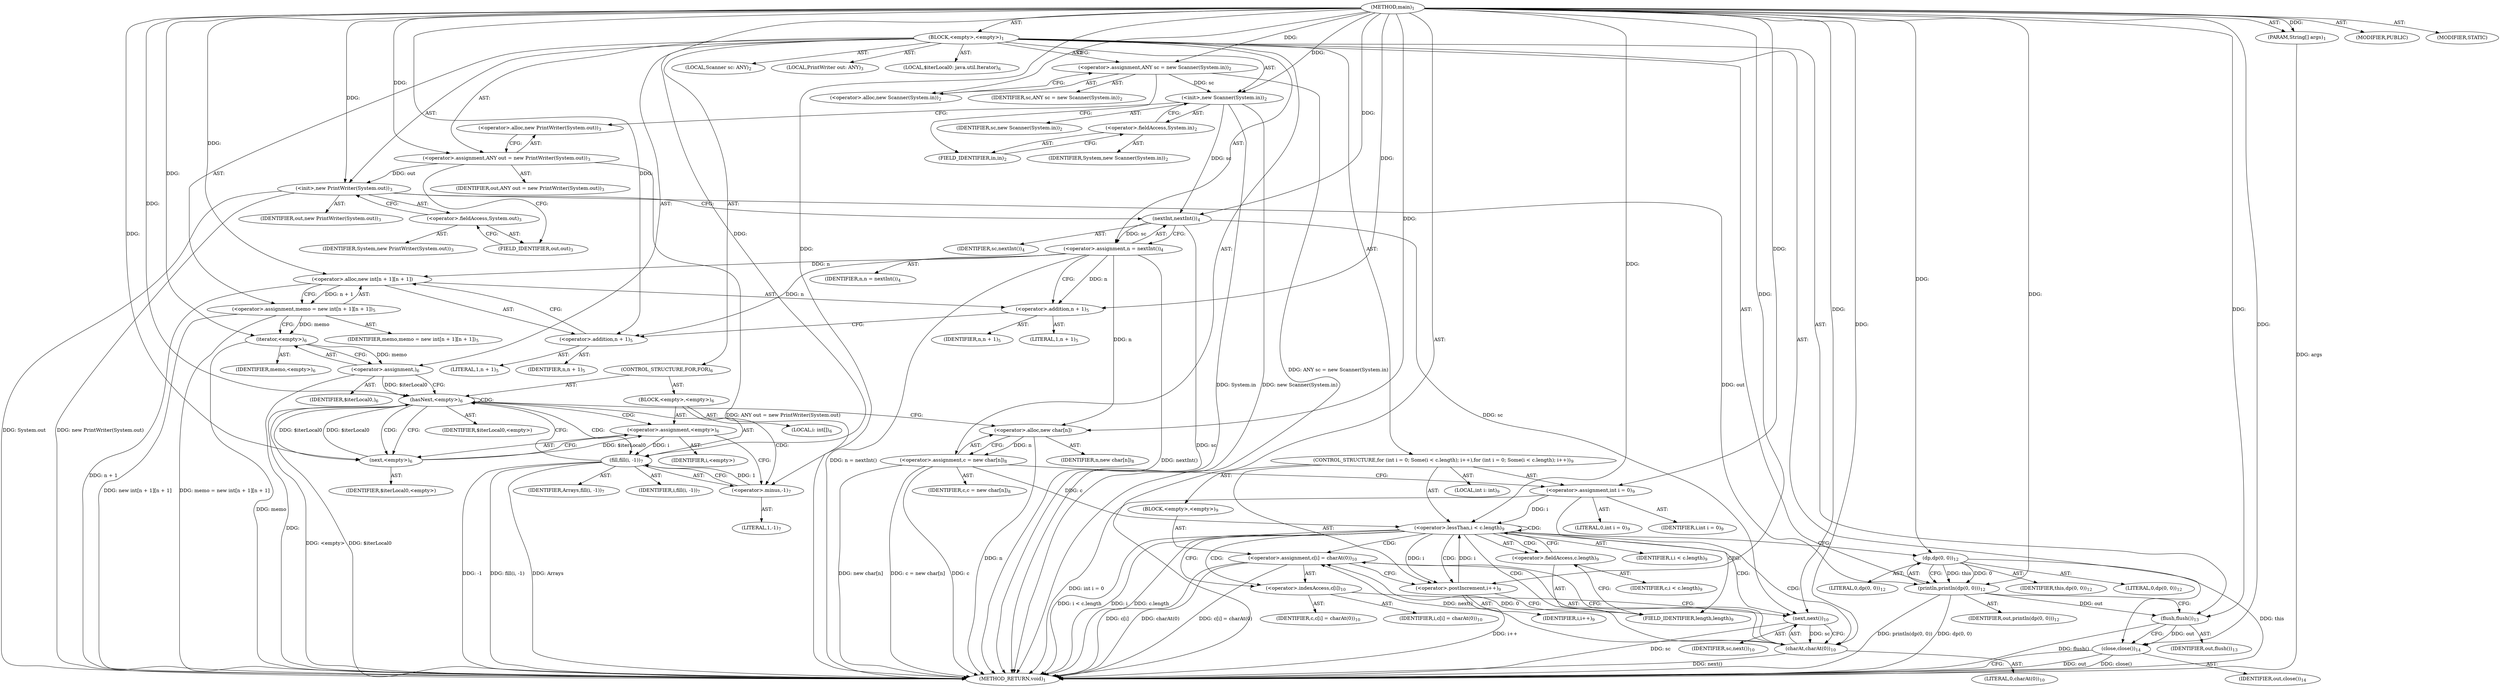 digraph "main" {  
"21" [label = <(METHOD,main)<SUB>1</SUB>> ]
"22" [label = <(PARAM,String[] args)<SUB>1</SUB>> ]
"23" [label = <(BLOCK,&lt;empty&gt;,&lt;empty&gt;)<SUB>1</SUB>> ]
"4" [label = <(LOCAL,Scanner sc: ANY)<SUB>2</SUB>> ]
"24" [label = <(&lt;operator&gt;.assignment,ANY sc = new Scanner(System.in))<SUB>2</SUB>> ]
"25" [label = <(IDENTIFIER,sc,ANY sc = new Scanner(System.in))<SUB>2</SUB>> ]
"26" [label = <(&lt;operator&gt;.alloc,new Scanner(System.in))<SUB>2</SUB>> ]
"27" [label = <(&lt;init&gt;,new Scanner(System.in))<SUB>2</SUB>> ]
"3" [label = <(IDENTIFIER,sc,new Scanner(System.in))<SUB>2</SUB>> ]
"28" [label = <(&lt;operator&gt;.fieldAccess,System.in)<SUB>2</SUB>> ]
"29" [label = <(IDENTIFIER,System,new Scanner(System.in))<SUB>2</SUB>> ]
"30" [label = <(FIELD_IDENTIFIER,in,in)<SUB>2</SUB>> ]
"6" [label = <(LOCAL,PrintWriter out: ANY)<SUB>3</SUB>> ]
"31" [label = <(&lt;operator&gt;.assignment,ANY out = new PrintWriter(System.out))<SUB>3</SUB>> ]
"32" [label = <(IDENTIFIER,out,ANY out = new PrintWriter(System.out))<SUB>3</SUB>> ]
"33" [label = <(&lt;operator&gt;.alloc,new PrintWriter(System.out))<SUB>3</SUB>> ]
"34" [label = <(&lt;init&gt;,new PrintWriter(System.out))<SUB>3</SUB>> ]
"5" [label = <(IDENTIFIER,out,new PrintWriter(System.out))<SUB>3</SUB>> ]
"35" [label = <(&lt;operator&gt;.fieldAccess,System.out)<SUB>3</SUB>> ]
"36" [label = <(IDENTIFIER,System,new PrintWriter(System.out))<SUB>3</SUB>> ]
"37" [label = <(FIELD_IDENTIFIER,out,out)<SUB>3</SUB>> ]
"38" [label = <(&lt;operator&gt;.assignment,n = nextInt())<SUB>4</SUB>> ]
"39" [label = <(IDENTIFIER,n,n = nextInt())<SUB>4</SUB>> ]
"40" [label = <(nextInt,nextInt())<SUB>4</SUB>> ]
"41" [label = <(IDENTIFIER,sc,nextInt())<SUB>4</SUB>> ]
"42" [label = <(&lt;operator&gt;.assignment,memo = new int[n + 1][n + 1])<SUB>5</SUB>> ]
"43" [label = <(IDENTIFIER,memo,memo = new int[n + 1][n + 1])<SUB>5</SUB>> ]
"44" [label = <(&lt;operator&gt;.alloc,new int[n + 1][n + 1])> ]
"45" [label = <(&lt;operator&gt;.addition,n + 1)<SUB>5</SUB>> ]
"46" [label = <(IDENTIFIER,n,n + 1)<SUB>5</SUB>> ]
"47" [label = <(LITERAL,1,n + 1)<SUB>5</SUB>> ]
"48" [label = <(&lt;operator&gt;.addition,n + 1)<SUB>5</SUB>> ]
"49" [label = <(IDENTIFIER,n,n + 1)<SUB>5</SUB>> ]
"50" [label = <(LITERAL,1,n + 1)<SUB>5</SUB>> ]
"51" [label = <(LOCAL,$iterLocal0: java.util.Iterator)<SUB>6</SUB>> ]
"52" [label = <(&lt;operator&gt;.assignment,)<SUB>6</SUB>> ]
"53" [label = <(IDENTIFIER,$iterLocal0,)<SUB>6</SUB>> ]
"54" [label = <(iterator,&lt;empty&gt;)<SUB>6</SUB>> ]
"55" [label = <(IDENTIFIER,memo,&lt;empty&gt;)<SUB>6</SUB>> ]
"56" [label = <(CONTROL_STRUCTURE,FOR,FOR)<SUB>6</SUB>> ]
"57" [label = <(hasNext,&lt;empty&gt;)<SUB>6</SUB>> ]
"58" [label = <(IDENTIFIER,$iterLocal0,&lt;empty&gt;)> ]
"59" [label = <(BLOCK,&lt;empty&gt;,&lt;empty&gt;)<SUB>6</SUB>> ]
"60" [label = <(LOCAL,i: int[])<SUB>6</SUB>> ]
"61" [label = <(&lt;operator&gt;.assignment,&lt;empty&gt;)<SUB>6</SUB>> ]
"62" [label = <(IDENTIFIER,i,&lt;empty&gt;)> ]
"63" [label = <(next,&lt;empty&gt;)<SUB>6</SUB>> ]
"64" [label = <(IDENTIFIER,$iterLocal0,&lt;empty&gt;)> ]
"65" [label = <(fill,fill(i, -1))<SUB>7</SUB>> ]
"66" [label = <(IDENTIFIER,Arrays,fill(i, -1))<SUB>7</SUB>> ]
"67" [label = <(IDENTIFIER,i,fill(i, -1))<SUB>7</SUB>> ]
"68" [label = <(&lt;operator&gt;.minus,-1)<SUB>7</SUB>> ]
"69" [label = <(LITERAL,1,-1)<SUB>7</SUB>> ]
"70" [label = <(&lt;operator&gt;.assignment,c = new char[n])<SUB>8</SUB>> ]
"71" [label = <(IDENTIFIER,c,c = new char[n])<SUB>8</SUB>> ]
"72" [label = <(&lt;operator&gt;.alloc,new char[n])> ]
"73" [label = <(IDENTIFIER,n,new char[n])<SUB>8</SUB>> ]
"74" [label = <(CONTROL_STRUCTURE,for (int i = 0; Some(i &lt; c.length); i++),for (int i = 0; Some(i &lt; c.length); i++))<SUB>9</SUB>> ]
"75" [label = <(LOCAL,int i: int)<SUB>9</SUB>> ]
"76" [label = <(&lt;operator&gt;.assignment,int i = 0)<SUB>9</SUB>> ]
"77" [label = <(IDENTIFIER,i,int i = 0)<SUB>9</SUB>> ]
"78" [label = <(LITERAL,0,int i = 0)<SUB>9</SUB>> ]
"79" [label = <(&lt;operator&gt;.lessThan,i &lt; c.length)<SUB>9</SUB>> ]
"80" [label = <(IDENTIFIER,i,i &lt; c.length)<SUB>9</SUB>> ]
"81" [label = <(&lt;operator&gt;.fieldAccess,c.length)<SUB>9</SUB>> ]
"82" [label = <(IDENTIFIER,c,i &lt; c.length)<SUB>9</SUB>> ]
"83" [label = <(FIELD_IDENTIFIER,length,length)<SUB>9</SUB>> ]
"84" [label = <(&lt;operator&gt;.postIncrement,i++)<SUB>9</SUB>> ]
"85" [label = <(IDENTIFIER,i,i++)<SUB>9</SUB>> ]
"86" [label = <(BLOCK,&lt;empty&gt;,&lt;empty&gt;)<SUB>9</SUB>> ]
"87" [label = <(&lt;operator&gt;.assignment,c[i] = charAt(0))<SUB>10</SUB>> ]
"88" [label = <(&lt;operator&gt;.indexAccess,c[i])<SUB>10</SUB>> ]
"89" [label = <(IDENTIFIER,c,c[i] = charAt(0))<SUB>10</SUB>> ]
"90" [label = <(IDENTIFIER,i,c[i] = charAt(0))<SUB>10</SUB>> ]
"91" [label = <(charAt,charAt(0))<SUB>10</SUB>> ]
"92" [label = <(next,next())<SUB>10</SUB>> ]
"93" [label = <(IDENTIFIER,sc,next())<SUB>10</SUB>> ]
"94" [label = <(LITERAL,0,charAt(0))<SUB>10</SUB>> ]
"95" [label = <(println,println(dp(0, 0)))<SUB>12</SUB>> ]
"96" [label = <(IDENTIFIER,out,println(dp(0, 0)))<SUB>12</SUB>> ]
"97" [label = <(dp,dp(0, 0))<SUB>12</SUB>> ]
"98" [label = <(IDENTIFIER,this,dp(0, 0))<SUB>12</SUB>> ]
"99" [label = <(LITERAL,0,dp(0, 0))<SUB>12</SUB>> ]
"100" [label = <(LITERAL,0,dp(0, 0))<SUB>12</SUB>> ]
"101" [label = <(flush,flush())<SUB>13</SUB>> ]
"102" [label = <(IDENTIFIER,out,flush())<SUB>13</SUB>> ]
"103" [label = <(close,close())<SUB>14</SUB>> ]
"104" [label = <(IDENTIFIER,out,close())<SUB>14</SUB>> ]
"105" [label = <(MODIFIER,PUBLIC)> ]
"106" [label = <(MODIFIER,STATIC)> ]
"107" [label = <(METHOD_RETURN,void)<SUB>1</SUB>> ]
  "21" -> "22"  [ label = "AST: "] 
  "21" -> "23"  [ label = "AST: "] 
  "21" -> "105"  [ label = "AST: "] 
  "21" -> "106"  [ label = "AST: "] 
  "21" -> "107"  [ label = "AST: "] 
  "23" -> "4"  [ label = "AST: "] 
  "23" -> "24"  [ label = "AST: "] 
  "23" -> "27"  [ label = "AST: "] 
  "23" -> "6"  [ label = "AST: "] 
  "23" -> "31"  [ label = "AST: "] 
  "23" -> "34"  [ label = "AST: "] 
  "23" -> "38"  [ label = "AST: "] 
  "23" -> "42"  [ label = "AST: "] 
  "23" -> "51"  [ label = "AST: "] 
  "23" -> "52"  [ label = "AST: "] 
  "23" -> "56"  [ label = "AST: "] 
  "23" -> "70"  [ label = "AST: "] 
  "23" -> "74"  [ label = "AST: "] 
  "23" -> "95"  [ label = "AST: "] 
  "23" -> "101"  [ label = "AST: "] 
  "23" -> "103"  [ label = "AST: "] 
  "24" -> "25"  [ label = "AST: "] 
  "24" -> "26"  [ label = "AST: "] 
  "27" -> "3"  [ label = "AST: "] 
  "27" -> "28"  [ label = "AST: "] 
  "28" -> "29"  [ label = "AST: "] 
  "28" -> "30"  [ label = "AST: "] 
  "31" -> "32"  [ label = "AST: "] 
  "31" -> "33"  [ label = "AST: "] 
  "34" -> "5"  [ label = "AST: "] 
  "34" -> "35"  [ label = "AST: "] 
  "35" -> "36"  [ label = "AST: "] 
  "35" -> "37"  [ label = "AST: "] 
  "38" -> "39"  [ label = "AST: "] 
  "38" -> "40"  [ label = "AST: "] 
  "40" -> "41"  [ label = "AST: "] 
  "42" -> "43"  [ label = "AST: "] 
  "42" -> "44"  [ label = "AST: "] 
  "44" -> "45"  [ label = "AST: "] 
  "44" -> "48"  [ label = "AST: "] 
  "45" -> "46"  [ label = "AST: "] 
  "45" -> "47"  [ label = "AST: "] 
  "48" -> "49"  [ label = "AST: "] 
  "48" -> "50"  [ label = "AST: "] 
  "52" -> "53"  [ label = "AST: "] 
  "52" -> "54"  [ label = "AST: "] 
  "54" -> "55"  [ label = "AST: "] 
  "56" -> "57"  [ label = "AST: "] 
  "56" -> "59"  [ label = "AST: "] 
  "57" -> "58"  [ label = "AST: "] 
  "59" -> "60"  [ label = "AST: "] 
  "59" -> "61"  [ label = "AST: "] 
  "59" -> "65"  [ label = "AST: "] 
  "61" -> "62"  [ label = "AST: "] 
  "61" -> "63"  [ label = "AST: "] 
  "63" -> "64"  [ label = "AST: "] 
  "65" -> "66"  [ label = "AST: "] 
  "65" -> "67"  [ label = "AST: "] 
  "65" -> "68"  [ label = "AST: "] 
  "68" -> "69"  [ label = "AST: "] 
  "70" -> "71"  [ label = "AST: "] 
  "70" -> "72"  [ label = "AST: "] 
  "72" -> "73"  [ label = "AST: "] 
  "74" -> "75"  [ label = "AST: "] 
  "74" -> "76"  [ label = "AST: "] 
  "74" -> "79"  [ label = "AST: "] 
  "74" -> "84"  [ label = "AST: "] 
  "74" -> "86"  [ label = "AST: "] 
  "76" -> "77"  [ label = "AST: "] 
  "76" -> "78"  [ label = "AST: "] 
  "79" -> "80"  [ label = "AST: "] 
  "79" -> "81"  [ label = "AST: "] 
  "81" -> "82"  [ label = "AST: "] 
  "81" -> "83"  [ label = "AST: "] 
  "84" -> "85"  [ label = "AST: "] 
  "86" -> "87"  [ label = "AST: "] 
  "87" -> "88"  [ label = "AST: "] 
  "87" -> "91"  [ label = "AST: "] 
  "88" -> "89"  [ label = "AST: "] 
  "88" -> "90"  [ label = "AST: "] 
  "91" -> "92"  [ label = "AST: "] 
  "91" -> "94"  [ label = "AST: "] 
  "92" -> "93"  [ label = "AST: "] 
  "95" -> "96"  [ label = "AST: "] 
  "95" -> "97"  [ label = "AST: "] 
  "97" -> "98"  [ label = "AST: "] 
  "97" -> "99"  [ label = "AST: "] 
  "97" -> "100"  [ label = "AST: "] 
  "101" -> "102"  [ label = "AST: "] 
  "103" -> "104"  [ label = "AST: "] 
  "24" -> "30"  [ label = "CFG: "] 
  "27" -> "33"  [ label = "CFG: "] 
  "31" -> "37"  [ label = "CFG: "] 
  "34" -> "40"  [ label = "CFG: "] 
  "38" -> "45"  [ label = "CFG: "] 
  "42" -> "54"  [ label = "CFG: "] 
  "52" -> "57"  [ label = "CFG: "] 
  "70" -> "76"  [ label = "CFG: "] 
  "95" -> "101"  [ label = "CFG: "] 
  "101" -> "103"  [ label = "CFG: "] 
  "103" -> "107"  [ label = "CFG: "] 
  "26" -> "24"  [ label = "CFG: "] 
  "28" -> "27"  [ label = "CFG: "] 
  "33" -> "31"  [ label = "CFG: "] 
  "35" -> "34"  [ label = "CFG: "] 
  "40" -> "38"  [ label = "CFG: "] 
  "44" -> "42"  [ label = "CFG: "] 
  "54" -> "52"  [ label = "CFG: "] 
  "57" -> "63"  [ label = "CFG: "] 
  "57" -> "72"  [ label = "CFG: "] 
  "72" -> "70"  [ label = "CFG: "] 
  "76" -> "83"  [ label = "CFG: "] 
  "79" -> "88"  [ label = "CFG: "] 
  "79" -> "97"  [ label = "CFG: "] 
  "84" -> "83"  [ label = "CFG: "] 
  "97" -> "95"  [ label = "CFG: "] 
  "30" -> "28"  [ label = "CFG: "] 
  "37" -> "35"  [ label = "CFG: "] 
  "45" -> "48"  [ label = "CFG: "] 
  "48" -> "44"  [ label = "CFG: "] 
  "61" -> "68"  [ label = "CFG: "] 
  "65" -> "57"  [ label = "CFG: "] 
  "81" -> "79"  [ label = "CFG: "] 
  "87" -> "84"  [ label = "CFG: "] 
  "63" -> "61"  [ label = "CFG: "] 
  "68" -> "65"  [ label = "CFG: "] 
  "83" -> "81"  [ label = "CFG: "] 
  "88" -> "92"  [ label = "CFG: "] 
  "91" -> "87"  [ label = "CFG: "] 
  "92" -> "91"  [ label = "CFG: "] 
  "21" -> "26"  [ label = "CFG: "] 
  "22" -> "107"  [ label = "DDG: args"] 
  "24" -> "107"  [ label = "DDG: ANY sc = new Scanner(System.in)"] 
  "27" -> "107"  [ label = "DDG: System.in"] 
  "27" -> "107"  [ label = "DDG: new Scanner(System.in)"] 
  "31" -> "107"  [ label = "DDG: ANY out = new PrintWriter(System.out)"] 
  "34" -> "107"  [ label = "DDG: System.out"] 
  "34" -> "107"  [ label = "DDG: new PrintWriter(System.out)"] 
  "40" -> "107"  [ label = "DDG: sc"] 
  "38" -> "107"  [ label = "DDG: nextInt()"] 
  "38" -> "107"  [ label = "DDG: n = nextInt()"] 
  "44" -> "107"  [ label = "DDG: n + 1"] 
  "42" -> "107"  [ label = "DDG: new int[n + 1][n + 1]"] 
  "42" -> "107"  [ label = "DDG: memo = new int[n + 1][n + 1]"] 
  "54" -> "107"  [ label = "DDG: memo"] 
  "52" -> "107"  [ label = "DDG: "] 
  "57" -> "107"  [ label = "DDG: $iterLocal0"] 
  "57" -> "107"  [ label = "DDG: &lt;empty&gt;"] 
  "70" -> "107"  [ label = "DDG: c"] 
  "72" -> "107"  [ label = "DDG: n"] 
  "70" -> "107"  [ label = "DDG: new char[n]"] 
  "70" -> "107"  [ label = "DDG: c = new char[n]"] 
  "76" -> "107"  [ label = "DDG: int i = 0"] 
  "79" -> "107"  [ label = "DDG: i"] 
  "79" -> "107"  [ label = "DDG: c.length"] 
  "79" -> "107"  [ label = "DDG: i &lt; c.length"] 
  "95" -> "107"  [ label = "DDG: dp(0, 0)"] 
  "95" -> "107"  [ label = "DDG: println(dp(0, 0))"] 
  "101" -> "107"  [ label = "DDG: flush()"] 
  "103" -> "107"  [ label = "DDG: out"] 
  "103" -> "107"  [ label = "DDG: close()"] 
  "87" -> "107"  [ label = "DDG: c[i]"] 
  "92" -> "107"  [ label = "DDG: sc"] 
  "91" -> "107"  [ label = "DDG: next()"] 
  "87" -> "107"  [ label = "DDG: charAt(0)"] 
  "87" -> "107"  [ label = "DDG: c[i] = charAt(0)"] 
  "84" -> "107"  [ label = "DDG: i++"] 
  "65" -> "107"  [ label = "DDG: -1"] 
  "65" -> "107"  [ label = "DDG: fill(i, -1)"] 
  "65" -> "107"  [ label = "DDG: Arrays"] 
  "97" -> "107"  [ label = "DDG: this"] 
  "21" -> "22"  [ label = "DDG: "] 
  "21" -> "24"  [ label = "DDG: "] 
  "21" -> "31"  [ label = "DDG: "] 
  "40" -> "38"  [ label = "DDG: sc"] 
  "44" -> "42"  [ label = "DDG: n + 1"] 
  "54" -> "52"  [ label = "DDG: memo"] 
  "72" -> "70"  [ label = "DDG: n"] 
  "24" -> "27"  [ label = "DDG: sc"] 
  "21" -> "27"  [ label = "DDG: "] 
  "31" -> "34"  [ label = "DDG: out"] 
  "21" -> "34"  [ label = "DDG: "] 
  "21" -> "76"  [ label = "DDG: "] 
  "34" -> "95"  [ label = "DDG: out"] 
  "21" -> "95"  [ label = "DDG: "] 
  "97" -> "95"  [ label = "DDG: this"] 
  "97" -> "95"  [ label = "DDG: 0"] 
  "95" -> "101"  [ label = "DDG: out"] 
  "21" -> "101"  [ label = "DDG: "] 
  "101" -> "103"  [ label = "DDG: out"] 
  "21" -> "103"  [ label = "DDG: "] 
  "27" -> "40"  [ label = "DDG: sc"] 
  "21" -> "40"  [ label = "DDG: "] 
  "38" -> "44"  [ label = "DDG: n"] 
  "21" -> "44"  [ label = "DDG: "] 
  "42" -> "54"  [ label = "DDG: memo"] 
  "21" -> "54"  [ label = "DDG: "] 
  "52" -> "57"  [ label = "DDG: $iterLocal0"] 
  "63" -> "57"  [ label = "DDG: $iterLocal0"] 
  "21" -> "57"  [ label = "DDG: "] 
  "63" -> "61"  [ label = "DDG: $iterLocal0"] 
  "21" -> "72"  [ label = "DDG: "] 
  "38" -> "72"  [ label = "DDG: n"] 
  "76" -> "79"  [ label = "DDG: i"] 
  "84" -> "79"  [ label = "DDG: i"] 
  "21" -> "79"  [ label = "DDG: "] 
  "70" -> "79"  [ label = "DDG: c"] 
  "79" -> "84"  [ label = "DDG: i"] 
  "21" -> "84"  [ label = "DDG: "] 
  "91" -> "87"  [ label = "DDG: next()"] 
  "91" -> "87"  [ label = "DDG: 0"] 
  "21" -> "97"  [ label = "DDG: "] 
  "38" -> "45"  [ label = "DDG: n"] 
  "21" -> "45"  [ label = "DDG: "] 
  "21" -> "48"  [ label = "DDG: "] 
  "38" -> "48"  [ label = "DDG: n"] 
  "21" -> "65"  [ label = "DDG: "] 
  "61" -> "65"  [ label = "DDG: i"] 
  "68" -> "65"  [ label = "DDG: 1"] 
  "57" -> "63"  [ label = "DDG: $iterLocal0"] 
  "21" -> "63"  [ label = "DDG: "] 
  "21" -> "68"  [ label = "DDG: "] 
  "92" -> "91"  [ label = "DDG: sc"] 
  "21" -> "91"  [ label = "DDG: "] 
  "40" -> "92"  [ label = "DDG: sc"] 
  "21" -> "92"  [ label = "DDG: "] 
  "57" -> "68"  [ label = "CDG: "] 
  "57" -> "61"  [ label = "CDG: "] 
  "57" -> "57"  [ label = "CDG: "] 
  "57" -> "63"  [ label = "CDG: "] 
  "57" -> "65"  [ label = "CDG: "] 
  "79" -> "83"  [ label = "CDG: "] 
  "79" -> "81"  [ label = "CDG: "] 
  "79" -> "84"  [ label = "CDG: "] 
  "79" -> "88"  [ label = "CDG: "] 
  "79" -> "92"  [ label = "CDG: "] 
  "79" -> "87"  [ label = "CDG: "] 
  "79" -> "91"  [ label = "CDG: "] 
  "79" -> "79"  [ label = "CDG: "] 
}
